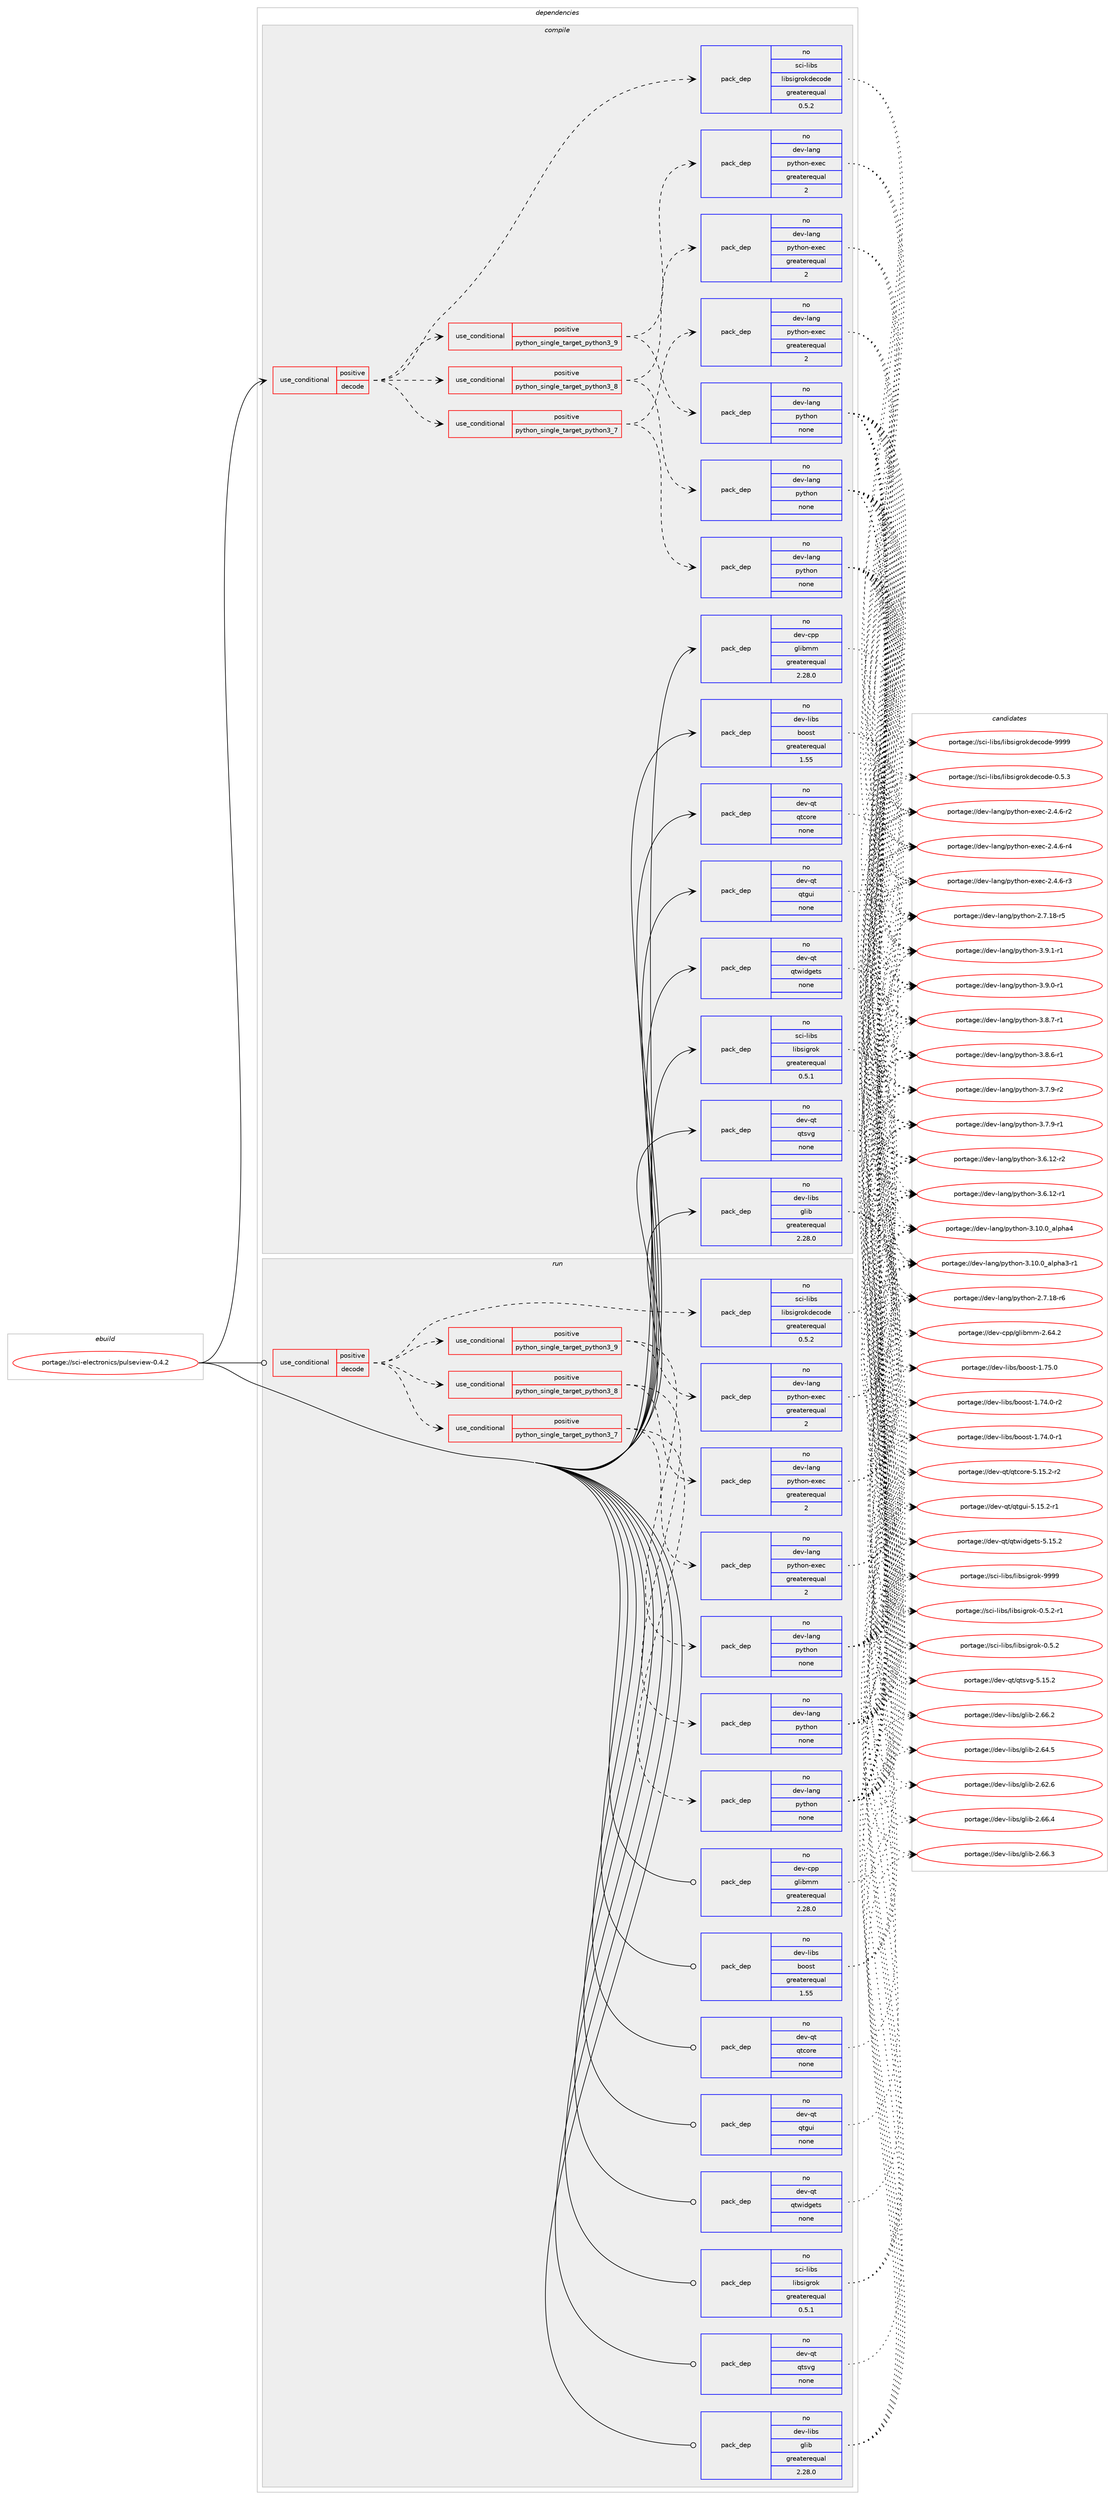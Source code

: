 digraph prolog {

# *************
# Graph options
# *************

newrank=true;
concentrate=true;
compound=true;
graph [rankdir=LR,fontname=Helvetica,fontsize=10,ranksep=1.5];#, ranksep=2.5, nodesep=0.2];
edge  [arrowhead=vee];
node  [fontname=Helvetica,fontsize=10];

# **********
# The ebuild
# **********

subgraph cluster_leftcol {
color=gray;
rank=same;
label=<<i>ebuild</i>>;
id [label="portage://sci-electronics/pulseview-0.4.2", color=red, width=4, href="../sci-electronics/pulseview-0.4.2.svg"];
}

# ****************
# The dependencies
# ****************

subgraph cluster_midcol {
color=gray;
label=<<i>dependencies</i>>;
subgraph cluster_compile {
fillcolor="#eeeeee";
style=filled;
label=<<i>compile</i>>;
subgraph cond5841 {
dependency18711 [label=<<TABLE BORDER="0" CELLBORDER="1" CELLSPACING="0" CELLPADDING="4"><TR><TD ROWSPAN="3" CELLPADDING="10">use_conditional</TD></TR><TR><TD>positive</TD></TR><TR><TD>decode</TD></TR></TABLE>>, shape=none, color=red];
subgraph cond5842 {
dependency18712 [label=<<TABLE BORDER="0" CELLBORDER="1" CELLSPACING="0" CELLPADDING="4"><TR><TD ROWSPAN="3" CELLPADDING="10">use_conditional</TD></TR><TR><TD>positive</TD></TR><TR><TD>python_single_target_python3_7</TD></TR></TABLE>>, shape=none, color=red];
subgraph pack12722 {
dependency18713 [label=<<TABLE BORDER="0" CELLBORDER="1" CELLSPACING="0" CELLPADDING="4" WIDTH="220"><TR><TD ROWSPAN="6" CELLPADDING="30">pack_dep</TD></TR><TR><TD WIDTH="110">no</TD></TR><TR><TD>dev-lang</TD></TR><TR><TD>python</TD></TR><TR><TD>none</TD></TR><TR><TD></TD></TR></TABLE>>, shape=none, color=blue];
}
dependency18712:e -> dependency18713:w [weight=20,style="dashed",arrowhead="vee"];
subgraph pack12723 {
dependency18714 [label=<<TABLE BORDER="0" CELLBORDER="1" CELLSPACING="0" CELLPADDING="4" WIDTH="220"><TR><TD ROWSPAN="6" CELLPADDING="30">pack_dep</TD></TR><TR><TD WIDTH="110">no</TD></TR><TR><TD>dev-lang</TD></TR><TR><TD>python-exec</TD></TR><TR><TD>greaterequal</TD></TR><TR><TD>2</TD></TR></TABLE>>, shape=none, color=blue];
}
dependency18712:e -> dependency18714:w [weight=20,style="dashed",arrowhead="vee"];
}
dependency18711:e -> dependency18712:w [weight=20,style="dashed",arrowhead="vee"];
subgraph cond5843 {
dependency18715 [label=<<TABLE BORDER="0" CELLBORDER="1" CELLSPACING="0" CELLPADDING="4"><TR><TD ROWSPAN="3" CELLPADDING="10">use_conditional</TD></TR><TR><TD>positive</TD></TR><TR><TD>python_single_target_python3_8</TD></TR></TABLE>>, shape=none, color=red];
subgraph pack12724 {
dependency18716 [label=<<TABLE BORDER="0" CELLBORDER="1" CELLSPACING="0" CELLPADDING="4" WIDTH="220"><TR><TD ROWSPAN="6" CELLPADDING="30">pack_dep</TD></TR><TR><TD WIDTH="110">no</TD></TR><TR><TD>dev-lang</TD></TR><TR><TD>python</TD></TR><TR><TD>none</TD></TR><TR><TD></TD></TR></TABLE>>, shape=none, color=blue];
}
dependency18715:e -> dependency18716:w [weight=20,style="dashed",arrowhead="vee"];
subgraph pack12725 {
dependency18717 [label=<<TABLE BORDER="0" CELLBORDER="1" CELLSPACING="0" CELLPADDING="4" WIDTH="220"><TR><TD ROWSPAN="6" CELLPADDING="30">pack_dep</TD></TR><TR><TD WIDTH="110">no</TD></TR><TR><TD>dev-lang</TD></TR><TR><TD>python-exec</TD></TR><TR><TD>greaterequal</TD></TR><TR><TD>2</TD></TR></TABLE>>, shape=none, color=blue];
}
dependency18715:e -> dependency18717:w [weight=20,style="dashed",arrowhead="vee"];
}
dependency18711:e -> dependency18715:w [weight=20,style="dashed",arrowhead="vee"];
subgraph cond5844 {
dependency18718 [label=<<TABLE BORDER="0" CELLBORDER="1" CELLSPACING="0" CELLPADDING="4"><TR><TD ROWSPAN="3" CELLPADDING="10">use_conditional</TD></TR><TR><TD>positive</TD></TR><TR><TD>python_single_target_python3_9</TD></TR></TABLE>>, shape=none, color=red];
subgraph pack12726 {
dependency18719 [label=<<TABLE BORDER="0" CELLBORDER="1" CELLSPACING="0" CELLPADDING="4" WIDTH="220"><TR><TD ROWSPAN="6" CELLPADDING="30">pack_dep</TD></TR><TR><TD WIDTH="110">no</TD></TR><TR><TD>dev-lang</TD></TR><TR><TD>python</TD></TR><TR><TD>none</TD></TR><TR><TD></TD></TR></TABLE>>, shape=none, color=blue];
}
dependency18718:e -> dependency18719:w [weight=20,style="dashed",arrowhead="vee"];
subgraph pack12727 {
dependency18720 [label=<<TABLE BORDER="0" CELLBORDER="1" CELLSPACING="0" CELLPADDING="4" WIDTH="220"><TR><TD ROWSPAN="6" CELLPADDING="30">pack_dep</TD></TR><TR><TD WIDTH="110">no</TD></TR><TR><TD>dev-lang</TD></TR><TR><TD>python-exec</TD></TR><TR><TD>greaterequal</TD></TR><TR><TD>2</TD></TR></TABLE>>, shape=none, color=blue];
}
dependency18718:e -> dependency18720:w [weight=20,style="dashed",arrowhead="vee"];
}
dependency18711:e -> dependency18718:w [weight=20,style="dashed",arrowhead="vee"];
subgraph pack12728 {
dependency18721 [label=<<TABLE BORDER="0" CELLBORDER="1" CELLSPACING="0" CELLPADDING="4" WIDTH="220"><TR><TD ROWSPAN="6" CELLPADDING="30">pack_dep</TD></TR><TR><TD WIDTH="110">no</TD></TR><TR><TD>sci-libs</TD></TR><TR><TD>libsigrokdecode</TD></TR><TR><TD>greaterequal</TD></TR><TR><TD>0.5.2</TD></TR></TABLE>>, shape=none, color=blue];
}
dependency18711:e -> dependency18721:w [weight=20,style="dashed",arrowhead="vee"];
}
id:e -> dependency18711:w [weight=20,style="solid",arrowhead="vee"];
subgraph pack12729 {
dependency18722 [label=<<TABLE BORDER="0" CELLBORDER="1" CELLSPACING="0" CELLPADDING="4" WIDTH="220"><TR><TD ROWSPAN="6" CELLPADDING="30">pack_dep</TD></TR><TR><TD WIDTH="110">no</TD></TR><TR><TD>dev-cpp</TD></TR><TR><TD>glibmm</TD></TR><TR><TD>greaterequal</TD></TR><TR><TD>2.28.0</TD></TR></TABLE>>, shape=none, color=blue];
}
id:e -> dependency18722:w [weight=20,style="solid",arrowhead="vee"];
subgraph pack12730 {
dependency18723 [label=<<TABLE BORDER="0" CELLBORDER="1" CELLSPACING="0" CELLPADDING="4" WIDTH="220"><TR><TD ROWSPAN="6" CELLPADDING="30">pack_dep</TD></TR><TR><TD WIDTH="110">no</TD></TR><TR><TD>dev-libs</TD></TR><TR><TD>boost</TD></TR><TR><TD>greaterequal</TD></TR><TR><TD>1.55</TD></TR></TABLE>>, shape=none, color=blue];
}
id:e -> dependency18723:w [weight=20,style="solid",arrowhead="vee"];
subgraph pack12731 {
dependency18724 [label=<<TABLE BORDER="0" CELLBORDER="1" CELLSPACING="0" CELLPADDING="4" WIDTH="220"><TR><TD ROWSPAN="6" CELLPADDING="30">pack_dep</TD></TR><TR><TD WIDTH="110">no</TD></TR><TR><TD>dev-libs</TD></TR><TR><TD>glib</TD></TR><TR><TD>greaterequal</TD></TR><TR><TD>2.28.0</TD></TR></TABLE>>, shape=none, color=blue];
}
id:e -> dependency18724:w [weight=20,style="solid",arrowhead="vee"];
subgraph pack12732 {
dependency18725 [label=<<TABLE BORDER="0" CELLBORDER="1" CELLSPACING="0" CELLPADDING="4" WIDTH="220"><TR><TD ROWSPAN="6" CELLPADDING="30">pack_dep</TD></TR><TR><TD WIDTH="110">no</TD></TR><TR><TD>dev-qt</TD></TR><TR><TD>qtcore</TD></TR><TR><TD>none</TD></TR><TR><TD></TD></TR></TABLE>>, shape=none, color=blue];
}
id:e -> dependency18725:w [weight=20,style="solid",arrowhead="vee"];
subgraph pack12733 {
dependency18726 [label=<<TABLE BORDER="0" CELLBORDER="1" CELLSPACING="0" CELLPADDING="4" WIDTH="220"><TR><TD ROWSPAN="6" CELLPADDING="30">pack_dep</TD></TR><TR><TD WIDTH="110">no</TD></TR><TR><TD>dev-qt</TD></TR><TR><TD>qtgui</TD></TR><TR><TD>none</TD></TR><TR><TD></TD></TR></TABLE>>, shape=none, color=blue];
}
id:e -> dependency18726:w [weight=20,style="solid",arrowhead="vee"];
subgraph pack12734 {
dependency18727 [label=<<TABLE BORDER="0" CELLBORDER="1" CELLSPACING="0" CELLPADDING="4" WIDTH="220"><TR><TD ROWSPAN="6" CELLPADDING="30">pack_dep</TD></TR><TR><TD WIDTH="110">no</TD></TR><TR><TD>dev-qt</TD></TR><TR><TD>qtsvg</TD></TR><TR><TD>none</TD></TR><TR><TD></TD></TR></TABLE>>, shape=none, color=blue];
}
id:e -> dependency18727:w [weight=20,style="solid",arrowhead="vee"];
subgraph pack12735 {
dependency18728 [label=<<TABLE BORDER="0" CELLBORDER="1" CELLSPACING="0" CELLPADDING="4" WIDTH="220"><TR><TD ROWSPAN="6" CELLPADDING="30">pack_dep</TD></TR><TR><TD WIDTH="110">no</TD></TR><TR><TD>dev-qt</TD></TR><TR><TD>qtwidgets</TD></TR><TR><TD>none</TD></TR><TR><TD></TD></TR></TABLE>>, shape=none, color=blue];
}
id:e -> dependency18728:w [weight=20,style="solid",arrowhead="vee"];
subgraph pack12736 {
dependency18729 [label=<<TABLE BORDER="0" CELLBORDER="1" CELLSPACING="0" CELLPADDING="4" WIDTH="220"><TR><TD ROWSPAN="6" CELLPADDING="30">pack_dep</TD></TR><TR><TD WIDTH="110">no</TD></TR><TR><TD>sci-libs</TD></TR><TR><TD>libsigrok</TD></TR><TR><TD>greaterequal</TD></TR><TR><TD>0.5.1</TD></TR></TABLE>>, shape=none, color=blue];
}
id:e -> dependency18729:w [weight=20,style="solid",arrowhead="vee"];
}
subgraph cluster_compileandrun {
fillcolor="#eeeeee";
style=filled;
label=<<i>compile and run</i>>;
}
subgraph cluster_run {
fillcolor="#eeeeee";
style=filled;
label=<<i>run</i>>;
subgraph cond5845 {
dependency18730 [label=<<TABLE BORDER="0" CELLBORDER="1" CELLSPACING="0" CELLPADDING="4"><TR><TD ROWSPAN="3" CELLPADDING="10">use_conditional</TD></TR><TR><TD>positive</TD></TR><TR><TD>decode</TD></TR></TABLE>>, shape=none, color=red];
subgraph cond5846 {
dependency18731 [label=<<TABLE BORDER="0" CELLBORDER="1" CELLSPACING="0" CELLPADDING="4"><TR><TD ROWSPAN="3" CELLPADDING="10">use_conditional</TD></TR><TR><TD>positive</TD></TR><TR><TD>python_single_target_python3_7</TD></TR></TABLE>>, shape=none, color=red];
subgraph pack12737 {
dependency18732 [label=<<TABLE BORDER="0" CELLBORDER="1" CELLSPACING="0" CELLPADDING="4" WIDTH="220"><TR><TD ROWSPAN="6" CELLPADDING="30">pack_dep</TD></TR><TR><TD WIDTH="110">no</TD></TR><TR><TD>dev-lang</TD></TR><TR><TD>python</TD></TR><TR><TD>none</TD></TR><TR><TD></TD></TR></TABLE>>, shape=none, color=blue];
}
dependency18731:e -> dependency18732:w [weight=20,style="dashed",arrowhead="vee"];
subgraph pack12738 {
dependency18733 [label=<<TABLE BORDER="0" CELLBORDER="1" CELLSPACING="0" CELLPADDING="4" WIDTH="220"><TR><TD ROWSPAN="6" CELLPADDING="30">pack_dep</TD></TR><TR><TD WIDTH="110">no</TD></TR><TR><TD>dev-lang</TD></TR><TR><TD>python-exec</TD></TR><TR><TD>greaterequal</TD></TR><TR><TD>2</TD></TR></TABLE>>, shape=none, color=blue];
}
dependency18731:e -> dependency18733:w [weight=20,style="dashed",arrowhead="vee"];
}
dependency18730:e -> dependency18731:w [weight=20,style="dashed",arrowhead="vee"];
subgraph cond5847 {
dependency18734 [label=<<TABLE BORDER="0" CELLBORDER="1" CELLSPACING="0" CELLPADDING="4"><TR><TD ROWSPAN="3" CELLPADDING="10">use_conditional</TD></TR><TR><TD>positive</TD></TR><TR><TD>python_single_target_python3_8</TD></TR></TABLE>>, shape=none, color=red];
subgraph pack12739 {
dependency18735 [label=<<TABLE BORDER="0" CELLBORDER="1" CELLSPACING="0" CELLPADDING="4" WIDTH="220"><TR><TD ROWSPAN="6" CELLPADDING="30">pack_dep</TD></TR><TR><TD WIDTH="110">no</TD></TR><TR><TD>dev-lang</TD></TR><TR><TD>python</TD></TR><TR><TD>none</TD></TR><TR><TD></TD></TR></TABLE>>, shape=none, color=blue];
}
dependency18734:e -> dependency18735:w [weight=20,style="dashed",arrowhead="vee"];
subgraph pack12740 {
dependency18736 [label=<<TABLE BORDER="0" CELLBORDER="1" CELLSPACING="0" CELLPADDING="4" WIDTH="220"><TR><TD ROWSPAN="6" CELLPADDING="30">pack_dep</TD></TR><TR><TD WIDTH="110">no</TD></TR><TR><TD>dev-lang</TD></TR><TR><TD>python-exec</TD></TR><TR><TD>greaterequal</TD></TR><TR><TD>2</TD></TR></TABLE>>, shape=none, color=blue];
}
dependency18734:e -> dependency18736:w [weight=20,style="dashed",arrowhead="vee"];
}
dependency18730:e -> dependency18734:w [weight=20,style="dashed",arrowhead="vee"];
subgraph cond5848 {
dependency18737 [label=<<TABLE BORDER="0" CELLBORDER="1" CELLSPACING="0" CELLPADDING="4"><TR><TD ROWSPAN="3" CELLPADDING="10">use_conditional</TD></TR><TR><TD>positive</TD></TR><TR><TD>python_single_target_python3_9</TD></TR></TABLE>>, shape=none, color=red];
subgraph pack12741 {
dependency18738 [label=<<TABLE BORDER="0" CELLBORDER="1" CELLSPACING="0" CELLPADDING="4" WIDTH="220"><TR><TD ROWSPAN="6" CELLPADDING="30">pack_dep</TD></TR><TR><TD WIDTH="110">no</TD></TR><TR><TD>dev-lang</TD></TR><TR><TD>python</TD></TR><TR><TD>none</TD></TR><TR><TD></TD></TR></TABLE>>, shape=none, color=blue];
}
dependency18737:e -> dependency18738:w [weight=20,style="dashed",arrowhead="vee"];
subgraph pack12742 {
dependency18739 [label=<<TABLE BORDER="0" CELLBORDER="1" CELLSPACING="0" CELLPADDING="4" WIDTH="220"><TR><TD ROWSPAN="6" CELLPADDING="30">pack_dep</TD></TR><TR><TD WIDTH="110">no</TD></TR><TR><TD>dev-lang</TD></TR><TR><TD>python-exec</TD></TR><TR><TD>greaterequal</TD></TR><TR><TD>2</TD></TR></TABLE>>, shape=none, color=blue];
}
dependency18737:e -> dependency18739:w [weight=20,style="dashed",arrowhead="vee"];
}
dependency18730:e -> dependency18737:w [weight=20,style="dashed",arrowhead="vee"];
subgraph pack12743 {
dependency18740 [label=<<TABLE BORDER="0" CELLBORDER="1" CELLSPACING="0" CELLPADDING="4" WIDTH="220"><TR><TD ROWSPAN="6" CELLPADDING="30">pack_dep</TD></TR><TR><TD WIDTH="110">no</TD></TR><TR><TD>sci-libs</TD></TR><TR><TD>libsigrokdecode</TD></TR><TR><TD>greaterequal</TD></TR><TR><TD>0.5.2</TD></TR></TABLE>>, shape=none, color=blue];
}
dependency18730:e -> dependency18740:w [weight=20,style="dashed",arrowhead="vee"];
}
id:e -> dependency18730:w [weight=20,style="solid",arrowhead="odot"];
subgraph pack12744 {
dependency18741 [label=<<TABLE BORDER="0" CELLBORDER="1" CELLSPACING="0" CELLPADDING="4" WIDTH="220"><TR><TD ROWSPAN="6" CELLPADDING="30">pack_dep</TD></TR><TR><TD WIDTH="110">no</TD></TR><TR><TD>dev-cpp</TD></TR><TR><TD>glibmm</TD></TR><TR><TD>greaterequal</TD></TR><TR><TD>2.28.0</TD></TR></TABLE>>, shape=none, color=blue];
}
id:e -> dependency18741:w [weight=20,style="solid",arrowhead="odot"];
subgraph pack12745 {
dependency18742 [label=<<TABLE BORDER="0" CELLBORDER="1" CELLSPACING="0" CELLPADDING="4" WIDTH="220"><TR><TD ROWSPAN="6" CELLPADDING="30">pack_dep</TD></TR><TR><TD WIDTH="110">no</TD></TR><TR><TD>dev-libs</TD></TR><TR><TD>boost</TD></TR><TR><TD>greaterequal</TD></TR><TR><TD>1.55</TD></TR></TABLE>>, shape=none, color=blue];
}
id:e -> dependency18742:w [weight=20,style="solid",arrowhead="odot"];
subgraph pack12746 {
dependency18743 [label=<<TABLE BORDER="0" CELLBORDER="1" CELLSPACING="0" CELLPADDING="4" WIDTH="220"><TR><TD ROWSPAN="6" CELLPADDING="30">pack_dep</TD></TR><TR><TD WIDTH="110">no</TD></TR><TR><TD>dev-libs</TD></TR><TR><TD>glib</TD></TR><TR><TD>greaterequal</TD></TR><TR><TD>2.28.0</TD></TR></TABLE>>, shape=none, color=blue];
}
id:e -> dependency18743:w [weight=20,style="solid",arrowhead="odot"];
subgraph pack12747 {
dependency18744 [label=<<TABLE BORDER="0" CELLBORDER="1" CELLSPACING="0" CELLPADDING="4" WIDTH="220"><TR><TD ROWSPAN="6" CELLPADDING="30">pack_dep</TD></TR><TR><TD WIDTH="110">no</TD></TR><TR><TD>dev-qt</TD></TR><TR><TD>qtcore</TD></TR><TR><TD>none</TD></TR><TR><TD></TD></TR></TABLE>>, shape=none, color=blue];
}
id:e -> dependency18744:w [weight=20,style="solid",arrowhead="odot"];
subgraph pack12748 {
dependency18745 [label=<<TABLE BORDER="0" CELLBORDER="1" CELLSPACING="0" CELLPADDING="4" WIDTH="220"><TR><TD ROWSPAN="6" CELLPADDING="30">pack_dep</TD></TR><TR><TD WIDTH="110">no</TD></TR><TR><TD>dev-qt</TD></TR><TR><TD>qtgui</TD></TR><TR><TD>none</TD></TR><TR><TD></TD></TR></TABLE>>, shape=none, color=blue];
}
id:e -> dependency18745:w [weight=20,style="solid",arrowhead="odot"];
subgraph pack12749 {
dependency18746 [label=<<TABLE BORDER="0" CELLBORDER="1" CELLSPACING="0" CELLPADDING="4" WIDTH="220"><TR><TD ROWSPAN="6" CELLPADDING="30">pack_dep</TD></TR><TR><TD WIDTH="110">no</TD></TR><TR><TD>dev-qt</TD></TR><TR><TD>qtsvg</TD></TR><TR><TD>none</TD></TR><TR><TD></TD></TR></TABLE>>, shape=none, color=blue];
}
id:e -> dependency18746:w [weight=20,style="solid",arrowhead="odot"];
subgraph pack12750 {
dependency18747 [label=<<TABLE BORDER="0" CELLBORDER="1" CELLSPACING="0" CELLPADDING="4" WIDTH="220"><TR><TD ROWSPAN="6" CELLPADDING="30">pack_dep</TD></TR><TR><TD WIDTH="110">no</TD></TR><TR><TD>dev-qt</TD></TR><TR><TD>qtwidgets</TD></TR><TR><TD>none</TD></TR><TR><TD></TD></TR></TABLE>>, shape=none, color=blue];
}
id:e -> dependency18747:w [weight=20,style="solid",arrowhead="odot"];
subgraph pack12751 {
dependency18748 [label=<<TABLE BORDER="0" CELLBORDER="1" CELLSPACING="0" CELLPADDING="4" WIDTH="220"><TR><TD ROWSPAN="6" CELLPADDING="30">pack_dep</TD></TR><TR><TD WIDTH="110">no</TD></TR><TR><TD>sci-libs</TD></TR><TR><TD>libsigrok</TD></TR><TR><TD>greaterequal</TD></TR><TR><TD>0.5.1</TD></TR></TABLE>>, shape=none, color=blue];
}
id:e -> dependency18748:w [weight=20,style="solid",arrowhead="odot"];
}
}

# **************
# The candidates
# **************

subgraph cluster_choices {
rank=same;
color=gray;
label=<<i>candidates</i>>;

subgraph choice12722 {
color=black;
nodesep=1;
choice1001011184510897110103471121211161041111104551465746494511449 [label="portage://dev-lang/python-3.9.1-r1", color=red, width=4,href="../dev-lang/python-3.9.1-r1.svg"];
choice1001011184510897110103471121211161041111104551465746484511449 [label="portage://dev-lang/python-3.9.0-r1", color=red, width=4,href="../dev-lang/python-3.9.0-r1.svg"];
choice1001011184510897110103471121211161041111104551465646554511449 [label="portage://dev-lang/python-3.8.7-r1", color=red, width=4,href="../dev-lang/python-3.8.7-r1.svg"];
choice1001011184510897110103471121211161041111104551465646544511449 [label="portage://dev-lang/python-3.8.6-r1", color=red, width=4,href="../dev-lang/python-3.8.6-r1.svg"];
choice1001011184510897110103471121211161041111104551465546574511450 [label="portage://dev-lang/python-3.7.9-r2", color=red, width=4,href="../dev-lang/python-3.7.9-r2.svg"];
choice1001011184510897110103471121211161041111104551465546574511449 [label="portage://dev-lang/python-3.7.9-r1", color=red, width=4,href="../dev-lang/python-3.7.9-r1.svg"];
choice100101118451089711010347112121116104111110455146544649504511450 [label="portage://dev-lang/python-3.6.12-r2", color=red, width=4,href="../dev-lang/python-3.6.12-r2.svg"];
choice100101118451089711010347112121116104111110455146544649504511449 [label="portage://dev-lang/python-3.6.12-r1", color=red, width=4,href="../dev-lang/python-3.6.12-r1.svg"];
choice1001011184510897110103471121211161041111104551464948464895971081121049752 [label="portage://dev-lang/python-3.10.0_alpha4", color=red, width=4,href="../dev-lang/python-3.10.0_alpha4.svg"];
choice10010111845108971101034711212111610411111045514649484648959710811210497514511449 [label="portage://dev-lang/python-3.10.0_alpha3-r1", color=red, width=4,href="../dev-lang/python-3.10.0_alpha3-r1.svg"];
choice100101118451089711010347112121116104111110455046554649564511454 [label="portage://dev-lang/python-2.7.18-r6", color=red, width=4,href="../dev-lang/python-2.7.18-r6.svg"];
choice100101118451089711010347112121116104111110455046554649564511453 [label="portage://dev-lang/python-2.7.18-r5", color=red, width=4,href="../dev-lang/python-2.7.18-r5.svg"];
dependency18713:e -> choice1001011184510897110103471121211161041111104551465746494511449:w [style=dotted,weight="100"];
dependency18713:e -> choice1001011184510897110103471121211161041111104551465746484511449:w [style=dotted,weight="100"];
dependency18713:e -> choice1001011184510897110103471121211161041111104551465646554511449:w [style=dotted,weight="100"];
dependency18713:e -> choice1001011184510897110103471121211161041111104551465646544511449:w [style=dotted,weight="100"];
dependency18713:e -> choice1001011184510897110103471121211161041111104551465546574511450:w [style=dotted,weight="100"];
dependency18713:e -> choice1001011184510897110103471121211161041111104551465546574511449:w [style=dotted,weight="100"];
dependency18713:e -> choice100101118451089711010347112121116104111110455146544649504511450:w [style=dotted,weight="100"];
dependency18713:e -> choice100101118451089711010347112121116104111110455146544649504511449:w [style=dotted,weight="100"];
dependency18713:e -> choice1001011184510897110103471121211161041111104551464948464895971081121049752:w [style=dotted,weight="100"];
dependency18713:e -> choice10010111845108971101034711212111610411111045514649484648959710811210497514511449:w [style=dotted,weight="100"];
dependency18713:e -> choice100101118451089711010347112121116104111110455046554649564511454:w [style=dotted,weight="100"];
dependency18713:e -> choice100101118451089711010347112121116104111110455046554649564511453:w [style=dotted,weight="100"];
}
subgraph choice12723 {
color=black;
nodesep=1;
choice10010111845108971101034711212111610411111045101120101994550465246544511452 [label="portage://dev-lang/python-exec-2.4.6-r4", color=red, width=4,href="../dev-lang/python-exec-2.4.6-r4.svg"];
choice10010111845108971101034711212111610411111045101120101994550465246544511451 [label="portage://dev-lang/python-exec-2.4.6-r3", color=red, width=4,href="../dev-lang/python-exec-2.4.6-r3.svg"];
choice10010111845108971101034711212111610411111045101120101994550465246544511450 [label="portage://dev-lang/python-exec-2.4.6-r2", color=red, width=4,href="../dev-lang/python-exec-2.4.6-r2.svg"];
dependency18714:e -> choice10010111845108971101034711212111610411111045101120101994550465246544511452:w [style=dotted,weight="100"];
dependency18714:e -> choice10010111845108971101034711212111610411111045101120101994550465246544511451:w [style=dotted,weight="100"];
dependency18714:e -> choice10010111845108971101034711212111610411111045101120101994550465246544511450:w [style=dotted,weight="100"];
}
subgraph choice12724 {
color=black;
nodesep=1;
choice1001011184510897110103471121211161041111104551465746494511449 [label="portage://dev-lang/python-3.9.1-r1", color=red, width=4,href="../dev-lang/python-3.9.1-r1.svg"];
choice1001011184510897110103471121211161041111104551465746484511449 [label="portage://dev-lang/python-3.9.0-r1", color=red, width=4,href="../dev-lang/python-3.9.0-r1.svg"];
choice1001011184510897110103471121211161041111104551465646554511449 [label="portage://dev-lang/python-3.8.7-r1", color=red, width=4,href="../dev-lang/python-3.8.7-r1.svg"];
choice1001011184510897110103471121211161041111104551465646544511449 [label="portage://dev-lang/python-3.8.6-r1", color=red, width=4,href="../dev-lang/python-3.8.6-r1.svg"];
choice1001011184510897110103471121211161041111104551465546574511450 [label="portage://dev-lang/python-3.7.9-r2", color=red, width=4,href="../dev-lang/python-3.7.9-r2.svg"];
choice1001011184510897110103471121211161041111104551465546574511449 [label="portage://dev-lang/python-3.7.9-r1", color=red, width=4,href="../dev-lang/python-3.7.9-r1.svg"];
choice100101118451089711010347112121116104111110455146544649504511450 [label="portage://dev-lang/python-3.6.12-r2", color=red, width=4,href="../dev-lang/python-3.6.12-r2.svg"];
choice100101118451089711010347112121116104111110455146544649504511449 [label="portage://dev-lang/python-3.6.12-r1", color=red, width=4,href="../dev-lang/python-3.6.12-r1.svg"];
choice1001011184510897110103471121211161041111104551464948464895971081121049752 [label="portage://dev-lang/python-3.10.0_alpha4", color=red, width=4,href="../dev-lang/python-3.10.0_alpha4.svg"];
choice10010111845108971101034711212111610411111045514649484648959710811210497514511449 [label="portage://dev-lang/python-3.10.0_alpha3-r1", color=red, width=4,href="../dev-lang/python-3.10.0_alpha3-r1.svg"];
choice100101118451089711010347112121116104111110455046554649564511454 [label="portage://dev-lang/python-2.7.18-r6", color=red, width=4,href="../dev-lang/python-2.7.18-r6.svg"];
choice100101118451089711010347112121116104111110455046554649564511453 [label="portage://dev-lang/python-2.7.18-r5", color=red, width=4,href="../dev-lang/python-2.7.18-r5.svg"];
dependency18716:e -> choice1001011184510897110103471121211161041111104551465746494511449:w [style=dotted,weight="100"];
dependency18716:e -> choice1001011184510897110103471121211161041111104551465746484511449:w [style=dotted,weight="100"];
dependency18716:e -> choice1001011184510897110103471121211161041111104551465646554511449:w [style=dotted,weight="100"];
dependency18716:e -> choice1001011184510897110103471121211161041111104551465646544511449:w [style=dotted,weight="100"];
dependency18716:e -> choice1001011184510897110103471121211161041111104551465546574511450:w [style=dotted,weight="100"];
dependency18716:e -> choice1001011184510897110103471121211161041111104551465546574511449:w [style=dotted,weight="100"];
dependency18716:e -> choice100101118451089711010347112121116104111110455146544649504511450:w [style=dotted,weight="100"];
dependency18716:e -> choice100101118451089711010347112121116104111110455146544649504511449:w [style=dotted,weight="100"];
dependency18716:e -> choice1001011184510897110103471121211161041111104551464948464895971081121049752:w [style=dotted,weight="100"];
dependency18716:e -> choice10010111845108971101034711212111610411111045514649484648959710811210497514511449:w [style=dotted,weight="100"];
dependency18716:e -> choice100101118451089711010347112121116104111110455046554649564511454:w [style=dotted,weight="100"];
dependency18716:e -> choice100101118451089711010347112121116104111110455046554649564511453:w [style=dotted,weight="100"];
}
subgraph choice12725 {
color=black;
nodesep=1;
choice10010111845108971101034711212111610411111045101120101994550465246544511452 [label="portage://dev-lang/python-exec-2.4.6-r4", color=red, width=4,href="../dev-lang/python-exec-2.4.6-r4.svg"];
choice10010111845108971101034711212111610411111045101120101994550465246544511451 [label="portage://dev-lang/python-exec-2.4.6-r3", color=red, width=4,href="../dev-lang/python-exec-2.4.6-r3.svg"];
choice10010111845108971101034711212111610411111045101120101994550465246544511450 [label="portage://dev-lang/python-exec-2.4.6-r2", color=red, width=4,href="../dev-lang/python-exec-2.4.6-r2.svg"];
dependency18717:e -> choice10010111845108971101034711212111610411111045101120101994550465246544511452:w [style=dotted,weight="100"];
dependency18717:e -> choice10010111845108971101034711212111610411111045101120101994550465246544511451:w [style=dotted,weight="100"];
dependency18717:e -> choice10010111845108971101034711212111610411111045101120101994550465246544511450:w [style=dotted,weight="100"];
}
subgraph choice12726 {
color=black;
nodesep=1;
choice1001011184510897110103471121211161041111104551465746494511449 [label="portage://dev-lang/python-3.9.1-r1", color=red, width=4,href="../dev-lang/python-3.9.1-r1.svg"];
choice1001011184510897110103471121211161041111104551465746484511449 [label="portage://dev-lang/python-3.9.0-r1", color=red, width=4,href="../dev-lang/python-3.9.0-r1.svg"];
choice1001011184510897110103471121211161041111104551465646554511449 [label="portage://dev-lang/python-3.8.7-r1", color=red, width=4,href="../dev-lang/python-3.8.7-r1.svg"];
choice1001011184510897110103471121211161041111104551465646544511449 [label="portage://dev-lang/python-3.8.6-r1", color=red, width=4,href="../dev-lang/python-3.8.6-r1.svg"];
choice1001011184510897110103471121211161041111104551465546574511450 [label="portage://dev-lang/python-3.7.9-r2", color=red, width=4,href="../dev-lang/python-3.7.9-r2.svg"];
choice1001011184510897110103471121211161041111104551465546574511449 [label="portage://dev-lang/python-3.7.9-r1", color=red, width=4,href="../dev-lang/python-3.7.9-r1.svg"];
choice100101118451089711010347112121116104111110455146544649504511450 [label="portage://dev-lang/python-3.6.12-r2", color=red, width=4,href="../dev-lang/python-3.6.12-r2.svg"];
choice100101118451089711010347112121116104111110455146544649504511449 [label="portage://dev-lang/python-3.6.12-r1", color=red, width=4,href="../dev-lang/python-3.6.12-r1.svg"];
choice1001011184510897110103471121211161041111104551464948464895971081121049752 [label="portage://dev-lang/python-3.10.0_alpha4", color=red, width=4,href="../dev-lang/python-3.10.0_alpha4.svg"];
choice10010111845108971101034711212111610411111045514649484648959710811210497514511449 [label="portage://dev-lang/python-3.10.0_alpha3-r1", color=red, width=4,href="../dev-lang/python-3.10.0_alpha3-r1.svg"];
choice100101118451089711010347112121116104111110455046554649564511454 [label="portage://dev-lang/python-2.7.18-r6", color=red, width=4,href="../dev-lang/python-2.7.18-r6.svg"];
choice100101118451089711010347112121116104111110455046554649564511453 [label="portage://dev-lang/python-2.7.18-r5", color=red, width=4,href="../dev-lang/python-2.7.18-r5.svg"];
dependency18719:e -> choice1001011184510897110103471121211161041111104551465746494511449:w [style=dotted,weight="100"];
dependency18719:e -> choice1001011184510897110103471121211161041111104551465746484511449:w [style=dotted,weight="100"];
dependency18719:e -> choice1001011184510897110103471121211161041111104551465646554511449:w [style=dotted,weight="100"];
dependency18719:e -> choice1001011184510897110103471121211161041111104551465646544511449:w [style=dotted,weight="100"];
dependency18719:e -> choice1001011184510897110103471121211161041111104551465546574511450:w [style=dotted,weight="100"];
dependency18719:e -> choice1001011184510897110103471121211161041111104551465546574511449:w [style=dotted,weight="100"];
dependency18719:e -> choice100101118451089711010347112121116104111110455146544649504511450:w [style=dotted,weight="100"];
dependency18719:e -> choice100101118451089711010347112121116104111110455146544649504511449:w [style=dotted,weight="100"];
dependency18719:e -> choice1001011184510897110103471121211161041111104551464948464895971081121049752:w [style=dotted,weight="100"];
dependency18719:e -> choice10010111845108971101034711212111610411111045514649484648959710811210497514511449:w [style=dotted,weight="100"];
dependency18719:e -> choice100101118451089711010347112121116104111110455046554649564511454:w [style=dotted,weight="100"];
dependency18719:e -> choice100101118451089711010347112121116104111110455046554649564511453:w [style=dotted,weight="100"];
}
subgraph choice12727 {
color=black;
nodesep=1;
choice10010111845108971101034711212111610411111045101120101994550465246544511452 [label="portage://dev-lang/python-exec-2.4.6-r4", color=red, width=4,href="../dev-lang/python-exec-2.4.6-r4.svg"];
choice10010111845108971101034711212111610411111045101120101994550465246544511451 [label="portage://dev-lang/python-exec-2.4.6-r3", color=red, width=4,href="../dev-lang/python-exec-2.4.6-r3.svg"];
choice10010111845108971101034711212111610411111045101120101994550465246544511450 [label="portage://dev-lang/python-exec-2.4.6-r2", color=red, width=4,href="../dev-lang/python-exec-2.4.6-r2.svg"];
dependency18720:e -> choice10010111845108971101034711212111610411111045101120101994550465246544511452:w [style=dotted,weight="100"];
dependency18720:e -> choice10010111845108971101034711212111610411111045101120101994550465246544511451:w [style=dotted,weight="100"];
dependency18720:e -> choice10010111845108971101034711212111610411111045101120101994550465246544511450:w [style=dotted,weight="100"];
}
subgraph choice12728 {
color=black;
nodesep=1;
choice1159910545108105981154710810598115105103114111107100101991111001014557575757 [label="portage://sci-libs/libsigrokdecode-9999", color=red, width=4,href="../sci-libs/libsigrokdecode-9999.svg"];
choice115991054510810598115471081059811510510311411110710010199111100101454846534651 [label="portage://sci-libs/libsigrokdecode-0.5.3", color=red, width=4,href="../sci-libs/libsigrokdecode-0.5.3.svg"];
dependency18721:e -> choice1159910545108105981154710810598115105103114111107100101991111001014557575757:w [style=dotted,weight="100"];
dependency18721:e -> choice115991054510810598115471081059811510510311411110710010199111100101454846534651:w [style=dotted,weight="100"];
}
subgraph choice12729 {
color=black;
nodesep=1;
choice1001011184599112112471031081059810910945504654524650 [label="portage://dev-cpp/glibmm-2.64.2", color=red, width=4,href="../dev-cpp/glibmm-2.64.2.svg"];
dependency18722:e -> choice1001011184599112112471031081059810910945504654524650:w [style=dotted,weight="100"];
}
subgraph choice12730 {
color=black;
nodesep=1;
choice1001011184510810598115479811111111511645494655534648 [label="portage://dev-libs/boost-1.75.0", color=red, width=4,href="../dev-libs/boost-1.75.0.svg"];
choice10010111845108105981154798111111115116454946555246484511450 [label="portage://dev-libs/boost-1.74.0-r2", color=red, width=4,href="../dev-libs/boost-1.74.0-r2.svg"];
choice10010111845108105981154798111111115116454946555246484511449 [label="portage://dev-libs/boost-1.74.0-r1", color=red, width=4,href="../dev-libs/boost-1.74.0-r1.svg"];
dependency18723:e -> choice1001011184510810598115479811111111511645494655534648:w [style=dotted,weight="100"];
dependency18723:e -> choice10010111845108105981154798111111115116454946555246484511450:w [style=dotted,weight="100"];
dependency18723:e -> choice10010111845108105981154798111111115116454946555246484511449:w [style=dotted,weight="100"];
}
subgraph choice12731 {
color=black;
nodesep=1;
choice1001011184510810598115471031081059845504654544652 [label="portage://dev-libs/glib-2.66.4", color=red, width=4,href="../dev-libs/glib-2.66.4.svg"];
choice1001011184510810598115471031081059845504654544651 [label="portage://dev-libs/glib-2.66.3", color=red, width=4,href="../dev-libs/glib-2.66.3.svg"];
choice1001011184510810598115471031081059845504654544650 [label="portage://dev-libs/glib-2.66.2", color=red, width=4,href="../dev-libs/glib-2.66.2.svg"];
choice1001011184510810598115471031081059845504654524653 [label="portage://dev-libs/glib-2.64.5", color=red, width=4,href="../dev-libs/glib-2.64.5.svg"];
choice1001011184510810598115471031081059845504654504654 [label="portage://dev-libs/glib-2.62.6", color=red, width=4,href="../dev-libs/glib-2.62.6.svg"];
dependency18724:e -> choice1001011184510810598115471031081059845504654544652:w [style=dotted,weight="100"];
dependency18724:e -> choice1001011184510810598115471031081059845504654544651:w [style=dotted,weight="100"];
dependency18724:e -> choice1001011184510810598115471031081059845504654544650:w [style=dotted,weight="100"];
dependency18724:e -> choice1001011184510810598115471031081059845504654524653:w [style=dotted,weight="100"];
dependency18724:e -> choice1001011184510810598115471031081059845504654504654:w [style=dotted,weight="100"];
}
subgraph choice12732 {
color=black;
nodesep=1;
choice100101118451131164711311699111114101455346495346504511450 [label="portage://dev-qt/qtcore-5.15.2-r2", color=red, width=4,href="../dev-qt/qtcore-5.15.2-r2.svg"];
dependency18725:e -> choice100101118451131164711311699111114101455346495346504511450:w [style=dotted,weight="100"];
}
subgraph choice12733 {
color=black;
nodesep=1;
choice1001011184511311647113116103117105455346495346504511449 [label="portage://dev-qt/qtgui-5.15.2-r1", color=red, width=4,href="../dev-qt/qtgui-5.15.2-r1.svg"];
dependency18726:e -> choice1001011184511311647113116103117105455346495346504511449:w [style=dotted,weight="100"];
}
subgraph choice12734 {
color=black;
nodesep=1;
choice100101118451131164711311611511810345534649534650 [label="portage://dev-qt/qtsvg-5.15.2", color=red, width=4,href="../dev-qt/qtsvg-5.15.2.svg"];
dependency18727:e -> choice100101118451131164711311611511810345534649534650:w [style=dotted,weight="100"];
}
subgraph choice12735 {
color=black;
nodesep=1;
choice100101118451131164711311611910510010310111611545534649534650 [label="portage://dev-qt/qtwidgets-5.15.2", color=red, width=4,href="../dev-qt/qtwidgets-5.15.2.svg"];
dependency18728:e -> choice100101118451131164711311611910510010310111611545534649534650:w [style=dotted,weight="100"];
}
subgraph choice12736 {
color=black;
nodesep=1;
choice11599105451081059811547108105981151051031141111074557575757 [label="portage://sci-libs/libsigrok-9999", color=red, width=4,href="../sci-libs/libsigrok-9999.svg"];
choice11599105451081059811547108105981151051031141111074548465346504511449 [label="portage://sci-libs/libsigrok-0.5.2-r1", color=red, width=4,href="../sci-libs/libsigrok-0.5.2-r1.svg"];
choice1159910545108105981154710810598115105103114111107454846534650 [label="portage://sci-libs/libsigrok-0.5.2", color=red, width=4,href="../sci-libs/libsigrok-0.5.2.svg"];
dependency18729:e -> choice11599105451081059811547108105981151051031141111074557575757:w [style=dotted,weight="100"];
dependency18729:e -> choice11599105451081059811547108105981151051031141111074548465346504511449:w [style=dotted,weight="100"];
dependency18729:e -> choice1159910545108105981154710810598115105103114111107454846534650:w [style=dotted,weight="100"];
}
subgraph choice12737 {
color=black;
nodesep=1;
choice1001011184510897110103471121211161041111104551465746494511449 [label="portage://dev-lang/python-3.9.1-r1", color=red, width=4,href="../dev-lang/python-3.9.1-r1.svg"];
choice1001011184510897110103471121211161041111104551465746484511449 [label="portage://dev-lang/python-3.9.0-r1", color=red, width=4,href="../dev-lang/python-3.9.0-r1.svg"];
choice1001011184510897110103471121211161041111104551465646554511449 [label="portage://dev-lang/python-3.8.7-r1", color=red, width=4,href="../dev-lang/python-3.8.7-r1.svg"];
choice1001011184510897110103471121211161041111104551465646544511449 [label="portage://dev-lang/python-3.8.6-r1", color=red, width=4,href="../dev-lang/python-3.8.6-r1.svg"];
choice1001011184510897110103471121211161041111104551465546574511450 [label="portage://dev-lang/python-3.7.9-r2", color=red, width=4,href="../dev-lang/python-3.7.9-r2.svg"];
choice1001011184510897110103471121211161041111104551465546574511449 [label="portage://dev-lang/python-3.7.9-r1", color=red, width=4,href="../dev-lang/python-3.7.9-r1.svg"];
choice100101118451089711010347112121116104111110455146544649504511450 [label="portage://dev-lang/python-3.6.12-r2", color=red, width=4,href="../dev-lang/python-3.6.12-r2.svg"];
choice100101118451089711010347112121116104111110455146544649504511449 [label="portage://dev-lang/python-3.6.12-r1", color=red, width=4,href="../dev-lang/python-3.6.12-r1.svg"];
choice1001011184510897110103471121211161041111104551464948464895971081121049752 [label="portage://dev-lang/python-3.10.0_alpha4", color=red, width=4,href="../dev-lang/python-3.10.0_alpha4.svg"];
choice10010111845108971101034711212111610411111045514649484648959710811210497514511449 [label="portage://dev-lang/python-3.10.0_alpha3-r1", color=red, width=4,href="../dev-lang/python-3.10.0_alpha3-r1.svg"];
choice100101118451089711010347112121116104111110455046554649564511454 [label="portage://dev-lang/python-2.7.18-r6", color=red, width=4,href="../dev-lang/python-2.7.18-r6.svg"];
choice100101118451089711010347112121116104111110455046554649564511453 [label="portage://dev-lang/python-2.7.18-r5", color=red, width=4,href="../dev-lang/python-2.7.18-r5.svg"];
dependency18732:e -> choice1001011184510897110103471121211161041111104551465746494511449:w [style=dotted,weight="100"];
dependency18732:e -> choice1001011184510897110103471121211161041111104551465746484511449:w [style=dotted,weight="100"];
dependency18732:e -> choice1001011184510897110103471121211161041111104551465646554511449:w [style=dotted,weight="100"];
dependency18732:e -> choice1001011184510897110103471121211161041111104551465646544511449:w [style=dotted,weight="100"];
dependency18732:e -> choice1001011184510897110103471121211161041111104551465546574511450:w [style=dotted,weight="100"];
dependency18732:e -> choice1001011184510897110103471121211161041111104551465546574511449:w [style=dotted,weight="100"];
dependency18732:e -> choice100101118451089711010347112121116104111110455146544649504511450:w [style=dotted,weight="100"];
dependency18732:e -> choice100101118451089711010347112121116104111110455146544649504511449:w [style=dotted,weight="100"];
dependency18732:e -> choice1001011184510897110103471121211161041111104551464948464895971081121049752:w [style=dotted,weight="100"];
dependency18732:e -> choice10010111845108971101034711212111610411111045514649484648959710811210497514511449:w [style=dotted,weight="100"];
dependency18732:e -> choice100101118451089711010347112121116104111110455046554649564511454:w [style=dotted,weight="100"];
dependency18732:e -> choice100101118451089711010347112121116104111110455046554649564511453:w [style=dotted,weight="100"];
}
subgraph choice12738 {
color=black;
nodesep=1;
choice10010111845108971101034711212111610411111045101120101994550465246544511452 [label="portage://dev-lang/python-exec-2.4.6-r4", color=red, width=4,href="../dev-lang/python-exec-2.4.6-r4.svg"];
choice10010111845108971101034711212111610411111045101120101994550465246544511451 [label="portage://dev-lang/python-exec-2.4.6-r3", color=red, width=4,href="../dev-lang/python-exec-2.4.6-r3.svg"];
choice10010111845108971101034711212111610411111045101120101994550465246544511450 [label="portage://dev-lang/python-exec-2.4.6-r2", color=red, width=4,href="../dev-lang/python-exec-2.4.6-r2.svg"];
dependency18733:e -> choice10010111845108971101034711212111610411111045101120101994550465246544511452:w [style=dotted,weight="100"];
dependency18733:e -> choice10010111845108971101034711212111610411111045101120101994550465246544511451:w [style=dotted,weight="100"];
dependency18733:e -> choice10010111845108971101034711212111610411111045101120101994550465246544511450:w [style=dotted,weight="100"];
}
subgraph choice12739 {
color=black;
nodesep=1;
choice1001011184510897110103471121211161041111104551465746494511449 [label="portage://dev-lang/python-3.9.1-r1", color=red, width=4,href="../dev-lang/python-3.9.1-r1.svg"];
choice1001011184510897110103471121211161041111104551465746484511449 [label="portage://dev-lang/python-3.9.0-r1", color=red, width=4,href="../dev-lang/python-3.9.0-r1.svg"];
choice1001011184510897110103471121211161041111104551465646554511449 [label="portage://dev-lang/python-3.8.7-r1", color=red, width=4,href="../dev-lang/python-3.8.7-r1.svg"];
choice1001011184510897110103471121211161041111104551465646544511449 [label="portage://dev-lang/python-3.8.6-r1", color=red, width=4,href="../dev-lang/python-3.8.6-r1.svg"];
choice1001011184510897110103471121211161041111104551465546574511450 [label="portage://dev-lang/python-3.7.9-r2", color=red, width=4,href="../dev-lang/python-3.7.9-r2.svg"];
choice1001011184510897110103471121211161041111104551465546574511449 [label="portage://dev-lang/python-3.7.9-r1", color=red, width=4,href="../dev-lang/python-3.7.9-r1.svg"];
choice100101118451089711010347112121116104111110455146544649504511450 [label="portage://dev-lang/python-3.6.12-r2", color=red, width=4,href="../dev-lang/python-3.6.12-r2.svg"];
choice100101118451089711010347112121116104111110455146544649504511449 [label="portage://dev-lang/python-3.6.12-r1", color=red, width=4,href="../dev-lang/python-3.6.12-r1.svg"];
choice1001011184510897110103471121211161041111104551464948464895971081121049752 [label="portage://dev-lang/python-3.10.0_alpha4", color=red, width=4,href="../dev-lang/python-3.10.0_alpha4.svg"];
choice10010111845108971101034711212111610411111045514649484648959710811210497514511449 [label="portage://dev-lang/python-3.10.0_alpha3-r1", color=red, width=4,href="../dev-lang/python-3.10.0_alpha3-r1.svg"];
choice100101118451089711010347112121116104111110455046554649564511454 [label="portage://dev-lang/python-2.7.18-r6", color=red, width=4,href="../dev-lang/python-2.7.18-r6.svg"];
choice100101118451089711010347112121116104111110455046554649564511453 [label="portage://dev-lang/python-2.7.18-r5", color=red, width=4,href="../dev-lang/python-2.7.18-r5.svg"];
dependency18735:e -> choice1001011184510897110103471121211161041111104551465746494511449:w [style=dotted,weight="100"];
dependency18735:e -> choice1001011184510897110103471121211161041111104551465746484511449:w [style=dotted,weight="100"];
dependency18735:e -> choice1001011184510897110103471121211161041111104551465646554511449:w [style=dotted,weight="100"];
dependency18735:e -> choice1001011184510897110103471121211161041111104551465646544511449:w [style=dotted,weight="100"];
dependency18735:e -> choice1001011184510897110103471121211161041111104551465546574511450:w [style=dotted,weight="100"];
dependency18735:e -> choice1001011184510897110103471121211161041111104551465546574511449:w [style=dotted,weight="100"];
dependency18735:e -> choice100101118451089711010347112121116104111110455146544649504511450:w [style=dotted,weight="100"];
dependency18735:e -> choice100101118451089711010347112121116104111110455146544649504511449:w [style=dotted,weight="100"];
dependency18735:e -> choice1001011184510897110103471121211161041111104551464948464895971081121049752:w [style=dotted,weight="100"];
dependency18735:e -> choice10010111845108971101034711212111610411111045514649484648959710811210497514511449:w [style=dotted,weight="100"];
dependency18735:e -> choice100101118451089711010347112121116104111110455046554649564511454:w [style=dotted,weight="100"];
dependency18735:e -> choice100101118451089711010347112121116104111110455046554649564511453:w [style=dotted,weight="100"];
}
subgraph choice12740 {
color=black;
nodesep=1;
choice10010111845108971101034711212111610411111045101120101994550465246544511452 [label="portage://dev-lang/python-exec-2.4.6-r4", color=red, width=4,href="../dev-lang/python-exec-2.4.6-r4.svg"];
choice10010111845108971101034711212111610411111045101120101994550465246544511451 [label="portage://dev-lang/python-exec-2.4.6-r3", color=red, width=4,href="../dev-lang/python-exec-2.4.6-r3.svg"];
choice10010111845108971101034711212111610411111045101120101994550465246544511450 [label="portage://dev-lang/python-exec-2.4.6-r2", color=red, width=4,href="../dev-lang/python-exec-2.4.6-r2.svg"];
dependency18736:e -> choice10010111845108971101034711212111610411111045101120101994550465246544511452:w [style=dotted,weight="100"];
dependency18736:e -> choice10010111845108971101034711212111610411111045101120101994550465246544511451:w [style=dotted,weight="100"];
dependency18736:e -> choice10010111845108971101034711212111610411111045101120101994550465246544511450:w [style=dotted,weight="100"];
}
subgraph choice12741 {
color=black;
nodesep=1;
choice1001011184510897110103471121211161041111104551465746494511449 [label="portage://dev-lang/python-3.9.1-r1", color=red, width=4,href="../dev-lang/python-3.9.1-r1.svg"];
choice1001011184510897110103471121211161041111104551465746484511449 [label="portage://dev-lang/python-3.9.0-r1", color=red, width=4,href="../dev-lang/python-3.9.0-r1.svg"];
choice1001011184510897110103471121211161041111104551465646554511449 [label="portage://dev-lang/python-3.8.7-r1", color=red, width=4,href="../dev-lang/python-3.8.7-r1.svg"];
choice1001011184510897110103471121211161041111104551465646544511449 [label="portage://dev-lang/python-3.8.6-r1", color=red, width=4,href="../dev-lang/python-3.8.6-r1.svg"];
choice1001011184510897110103471121211161041111104551465546574511450 [label="portage://dev-lang/python-3.7.9-r2", color=red, width=4,href="../dev-lang/python-3.7.9-r2.svg"];
choice1001011184510897110103471121211161041111104551465546574511449 [label="portage://dev-lang/python-3.7.9-r1", color=red, width=4,href="../dev-lang/python-3.7.9-r1.svg"];
choice100101118451089711010347112121116104111110455146544649504511450 [label="portage://dev-lang/python-3.6.12-r2", color=red, width=4,href="../dev-lang/python-3.6.12-r2.svg"];
choice100101118451089711010347112121116104111110455146544649504511449 [label="portage://dev-lang/python-3.6.12-r1", color=red, width=4,href="../dev-lang/python-3.6.12-r1.svg"];
choice1001011184510897110103471121211161041111104551464948464895971081121049752 [label="portage://dev-lang/python-3.10.0_alpha4", color=red, width=4,href="../dev-lang/python-3.10.0_alpha4.svg"];
choice10010111845108971101034711212111610411111045514649484648959710811210497514511449 [label="portage://dev-lang/python-3.10.0_alpha3-r1", color=red, width=4,href="../dev-lang/python-3.10.0_alpha3-r1.svg"];
choice100101118451089711010347112121116104111110455046554649564511454 [label="portage://dev-lang/python-2.7.18-r6", color=red, width=4,href="../dev-lang/python-2.7.18-r6.svg"];
choice100101118451089711010347112121116104111110455046554649564511453 [label="portage://dev-lang/python-2.7.18-r5", color=red, width=4,href="../dev-lang/python-2.7.18-r5.svg"];
dependency18738:e -> choice1001011184510897110103471121211161041111104551465746494511449:w [style=dotted,weight="100"];
dependency18738:e -> choice1001011184510897110103471121211161041111104551465746484511449:w [style=dotted,weight="100"];
dependency18738:e -> choice1001011184510897110103471121211161041111104551465646554511449:w [style=dotted,weight="100"];
dependency18738:e -> choice1001011184510897110103471121211161041111104551465646544511449:w [style=dotted,weight="100"];
dependency18738:e -> choice1001011184510897110103471121211161041111104551465546574511450:w [style=dotted,weight="100"];
dependency18738:e -> choice1001011184510897110103471121211161041111104551465546574511449:w [style=dotted,weight="100"];
dependency18738:e -> choice100101118451089711010347112121116104111110455146544649504511450:w [style=dotted,weight="100"];
dependency18738:e -> choice100101118451089711010347112121116104111110455146544649504511449:w [style=dotted,weight="100"];
dependency18738:e -> choice1001011184510897110103471121211161041111104551464948464895971081121049752:w [style=dotted,weight="100"];
dependency18738:e -> choice10010111845108971101034711212111610411111045514649484648959710811210497514511449:w [style=dotted,weight="100"];
dependency18738:e -> choice100101118451089711010347112121116104111110455046554649564511454:w [style=dotted,weight="100"];
dependency18738:e -> choice100101118451089711010347112121116104111110455046554649564511453:w [style=dotted,weight="100"];
}
subgraph choice12742 {
color=black;
nodesep=1;
choice10010111845108971101034711212111610411111045101120101994550465246544511452 [label="portage://dev-lang/python-exec-2.4.6-r4", color=red, width=4,href="../dev-lang/python-exec-2.4.6-r4.svg"];
choice10010111845108971101034711212111610411111045101120101994550465246544511451 [label="portage://dev-lang/python-exec-2.4.6-r3", color=red, width=4,href="../dev-lang/python-exec-2.4.6-r3.svg"];
choice10010111845108971101034711212111610411111045101120101994550465246544511450 [label="portage://dev-lang/python-exec-2.4.6-r2", color=red, width=4,href="../dev-lang/python-exec-2.4.6-r2.svg"];
dependency18739:e -> choice10010111845108971101034711212111610411111045101120101994550465246544511452:w [style=dotted,weight="100"];
dependency18739:e -> choice10010111845108971101034711212111610411111045101120101994550465246544511451:w [style=dotted,weight="100"];
dependency18739:e -> choice10010111845108971101034711212111610411111045101120101994550465246544511450:w [style=dotted,weight="100"];
}
subgraph choice12743 {
color=black;
nodesep=1;
choice1159910545108105981154710810598115105103114111107100101991111001014557575757 [label="portage://sci-libs/libsigrokdecode-9999", color=red, width=4,href="../sci-libs/libsigrokdecode-9999.svg"];
choice115991054510810598115471081059811510510311411110710010199111100101454846534651 [label="portage://sci-libs/libsigrokdecode-0.5.3", color=red, width=4,href="../sci-libs/libsigrokdecode-0.5.3.svg"];
dependency18740:e -> choice1159910545108105981154710810598115105103114111107100101991111001014557575757:w [style=dotted,weight="100"];
dependency18740:e -> choice115991054510810598115471081059811510510311411110710010199111100101454846534651:w [style=dotted,weight="100"];
}
subgraph choice12744 {
color=black;
nodesep=1;
choice1001011184599112112471031081059810910945504654524650 [label="portage://dev-cpp/glibmm-2.64.2", color=red, width=4,href="../dev-cpp/glibmm-2.64.2.svg"];
dependency18741:e -> choice1001011184599112112471031081059810910945504654524650:w [style=dotted,weight="100"];
}
subgraph choice12745 {
color=black;
nodesep=1;
choice1001011184510810598115479811111111511645494655534648 [label="portage://dev-libs/boost-1.75.0", color=red, width=4,href="../dev-libs/boost-1.75.0.svg"];
choice10010111845108105981154798111111115116454946555246484511450 [label="portage://dev-libs/boost-1.74.0-r2", color=red, width=4,href="../dev-libs/boost-1.74.0-r2.svg"];
choice10010111845108105981154798111111115116454946555246484511449 [label="portage://dev-libs/boost-1.74.0-r1", color=red, width=4,href="../dev-libs/boost-1.74.0-r1.svg"];
dependency18742:e -> choice1001011184510810598115479811111111511645494655534648:w [style=dotted,weight="100"];
dependency18742:e -> choice10010111845108105981154798111111115116454946555246484511450:w [style=dotted,weight="100"];
dependency18742:e -> choice10010111845108105981154798111111115116454946555246484511449:w [style=dotted,weight="100"];
}
subgraph choice12746 {
color=black;
nodesep=1;
choice1001011184510810598115471031081059845504654544652 [label="portage://dev-libs/glib-2.66.4", color=red, width=4,href="../dev-libs/glib-2.66.4.svg"];
choice1001011184510810598115471031081059845504654544651 [label="portage://dev-libs/glib-2.66.3", color=red, width=4,href="../dev-libs/glib-2.66.3.svg"];
choice1001011184510810598115471031081059845504654544650 [label="portage://dev-libs/glib-2.66.2", color=red, width=4,href="../dev-libs/glib-2.66.2.svg"];
choice1001011184510810598115471031081059845504654524653 [label="portage://dev-libs/glib-2.64.5", color=red, width=4,href="../dev-libs/glib-2.64.5.svg"];
choice1001011184510810598115471031081059845504654504654 [label="portage://dev-libs/glib-2.62.6", color=red, width=4,href="../dev-libs/glib-2.62.6.svg"];
dependency18743:e -> choice1001011184510810598115471031081059845504654544652:w [style=dotted,weight="100"];
dependency18743:e -> choice1001011184510810598115471031081059845504654544651:w [style=dotted,weight="100"];
dependency18743:e -> choice1001011184510810598115471031081059845504654544650:w [style=dotted,weight="100"];
dependency18743:e -> choice1001011184510810598115471031081059845504654524653:w [style=dotted,weight="100"];
dependency18743:e -> choice1001011184510810598115471031081059845504654504654:w [style=dotted,weight="100"];
}
subgraph choice12747 {
color=black;
nodesep=1;
choice100101118451131164711311699111114101455346495346504511450 [label="portage://dev-qt/qtcore-5.15.2-r2", color=red, width=4,href="../dev-qt/qtcore-5.15.2-r2.svg"];
dependency18744:e -> choice100101118451131164711311699111114101455346495346504511450:w [style=dotted,weight="100"];
}
subgraph choice12748 {
color=black;
nodesep=1;
choice1001011184511311647113116103117105455346495346504511449 [label="portage://dev-qt/qtgui-5.15.2-r1", color=red, width=4,href="../dev-qt/qtgui-5.15.2-r1.svg"];
dependency18745:e -> choice1001011184511311647113116103117105455346495346504511449:w [style=dotted,weight="100"];
}
subgraph choice12749 {
color=black;
nodesep=1;
choice100101118451131164711311611511810345534649534650 [label="portage://dev-qt/qtsvg-5.15.2", color=red, width=4,href="../dev-qt/qtsvg-5.15.2.svg"];
dependency18746:e -> choice100101118451131164711311611511810345534649534650:w [style=dotted,weight="100"];
}
subgraph choice12750 {
color=black;
nodesep=1;
choice100101118451131164711311611910510010310111611545534649534650 [label="portage://dev-qt/qtwidgets-5.15.2", color=red, width=4,href="../dev-qt/qtwidgets-5.15.2.svg"];
dependency18747:e -> choice100101118451131164711311611910510010310111611545534649534650:w [style=dotted,weight="100"];
}
subgraph choice12751 {
color=black;
nodesep=1;
choice11599105451081059811547108105981151051031141111074557575757 [label="portage://sci-libs/libsigrok-9999", color=red, width=4,href="../sci-libs/libsigrok-9999.svg"];
choice11599105451081059811547108105981151051031141111074548465346504511449 [label="portage://sci-libs/libsigrok-0.5.2-r1", color=red, width=4,href="../sci-libs/libsigrok-0.5.2-r1.svg"];
choice1159910545108105981154710810598115105103114111107454846534650 [label="portage://sci-libs/libsigrok-0.5.2", color=red, width=4,href="../sci-libs/libsigrok-0.5.2.svg"];
dependency18748:e -> choice11599105451081059811547108105981151051031141111074557575757:w [style=dotted,weight="100"];
dependency18748:e -> choice11599105451081059811547108105981151051031141111074548465346504511449:w [style=dotted,weight="100"];
dependency18748:e -> choice1159910545108105981154710810598115105103114111107454846534650:w [style=dotted,weight="100"];
}
}

}

